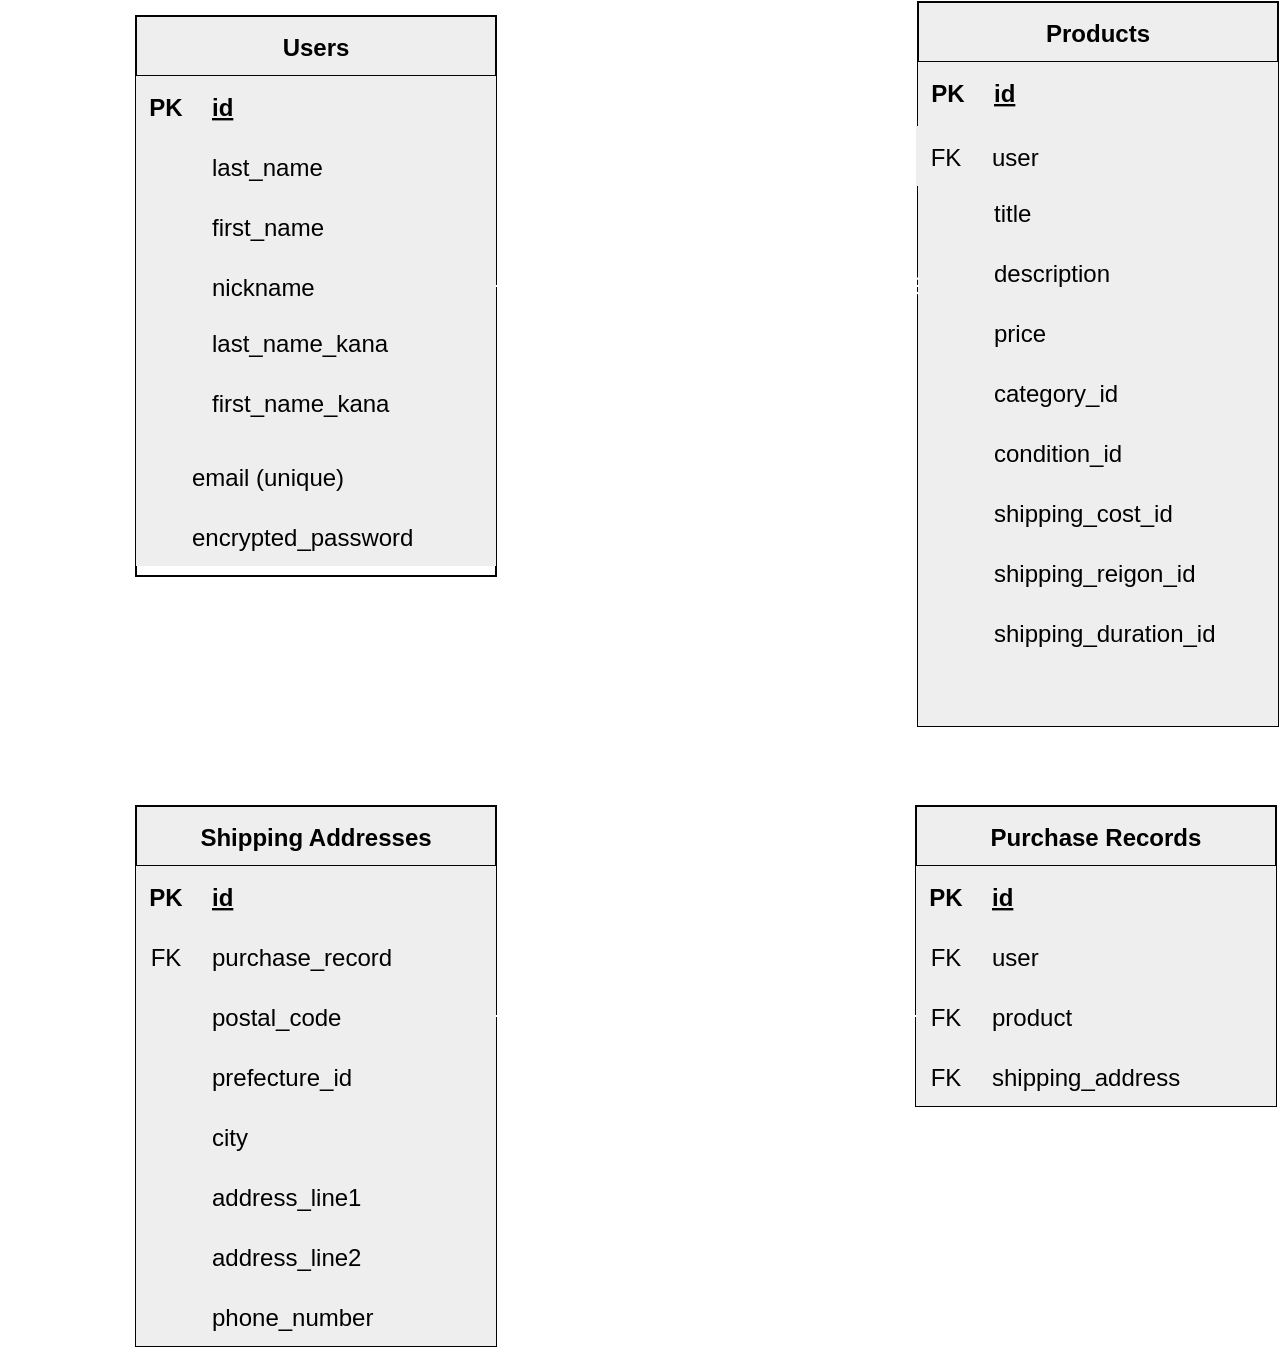 <mxfile>
    <diagram id="kZpBhg-hhBpzL4kEVXq7" name="ページ1">
        <mxGraphModel dx="501" dy="904" grid="1" gridSize="10" guides="1" tooltips="1" connect="1" arrows="1" fold="1" page="1" pageScale="1" pageWidth="827" pageHeight="1169" math="0" shadow="0">
            <root>
                <mxCell id="0"/>
                <mxCell id="1" parent="0"/>
                <mxCell id="160" style="edgeStyle=none;html=1;entryX=0;entryY=0;entryDx=0;entryDy=0;startArrow=none;startFill=0;endArrow=ERmany;endFill=0;strokeColor=#FFFFFF;" parent="1" target="99" edge="1">
                    <mxGeometry relative="1" as="geometry">
                        <mxPoint x="290" y="300" as="sourcePoint"/>
                    </mxGeometry>
                </mxCell>
                <mxCell id="6" value="Users" style="shape=table;startSize=30;container=1;collapsible=1;childLayout=tableLayout;fixedRows=1;rowLines=0;fontStyle=1;align=center;resizeLast=1;strokeColor=#030303;fillColor=#eeeeee;fontColor=#000000;" parent="1" vertex="1">
                    <mxGeometry x="110" y="85" width="180" height="280" as="geometry"/>
                </mxCell>
                <mxCell id="7" value="" style="shape=tableRow;horizontal=0;startSize=0;swimlaneHead=0;swimlaneBody=0;fillColor=#eeeeee;collapsible=0;dropTarget=0;points=[[0,0.5],[1,0.5]];portConstraint=eastwest;top=0;left=0;right=0;bottom=1;strokeColor=#030303;fontColor=#000000;" parent="6" vertex="1">
                    <mxGeometry y="30" width="180" height="30" as="geometry"/>
                </mxCell>
                <mxCell id="8" value="PK" style="shape=partialRectangle;connectable=0;fillColor=#eeeeee;top=0;left=0;bottom=0;right=0;fontStyle=1;overflow=hidden;strokeColor=#030303;fontColor=#000000;" parent="7" vertex="1">
                    <mxGeometry width="30" height="30" as="geometry">
                        <mxRectangle width="30" height="30" as="alternateBounds"/>
                    </mxGeometry>
                </mxCell>
                <mxCell id="9" value="id" style="shape=partialRectangle;connectable=0;fillColor=#eeeeee;top=0;left=0;bottom=0;right=0;align=left;spacingLeft=6;fontStyle=5;overflow=hidden;strokeColor=#030303;fontColor=#000000;" parent="7" vertex="1">
                    <mxGeometry x="30" width="150" height="30" as="geometry">
                        <mxRectangle width="150" height="30" as="alternateBounds"/>
                    </mxGeometry>
                </mxCell>
                <mxCell id="10" value="" style="shape=tableRow;horizontal=0;startSize=0;swimlaneHead=0;swimlaneBody=0;fillColor=#eeeeee;collapsible=0;dropTarget=0;points=[[0,0.5],[1,0.5]];portConstraint=eastwest;top=0;left=0;right=0;bottom=0;strokeColor=#030303;fontColor=#000000;" parent="6" vertex="1">
                    <mxGeometry y="60" width="180" height="30" as="geometry"/>
                </mxCell>
                <mxCell id="11" value="" style="shape=partialRectangle;connectable=0;fillColor=#eeeeee;top=0;left=0;bottom=0;right=0;editable=1;overflow=hidden;strokeColor=#030303;fontColor=#000000;" parent="10" vertex="1">
                    <mxGeometry width="30" height="30" as="geometry">
                        <mxRectangle width="30" height="30" as="alternateBounds"/>
                    </mxGeometry>
                </mxCell>
                <mxCell id="12" value="last_name" style="shape=partialRectangle;connectable=0;fillColor=#eeeeee;top=0;left=0;bottom=0;right=0;align=left;spacingLeft=6;overflow=hidden;strokeColor=#030303;fontColor=#000000;" parent="10" vertex="1">
                    <mxGeometry x="30" width="150" height="30" as="geometry">
                        <mxRectangle width="150" height="30" as="alternateBounds"/>
                    </mxGeometry>
                </mxCell>
                <mxCell id="13" value="" style="shape=tableRow;horizontal=0;startSize=0;swimlaneHead=0;swimlaneBody=0;fillColor=#eeeeee;collapsible=0;dropTarget=0;points=[[0,0.5],[1,0.5]];portConstraint=eastwest;top=0;left=0;right=0;bottom=0;strokeColor=#030303;fontColor=#000000;" parent="6" vertex="1">
                    <mxGeometry y="90" width="180" height="30" as="geometry"/>
                </mxCell>
                <mxCell id="14" value="" style="shape=partialRectangle;connectable=0;fillColor=#eeeeee;top=0;left=0;bottom=0;right=0;editable=1;overflow=hidden;strokeColor=#030303;fontColor=#000000;" parent="13" vertex="1">
                    <mxGeometry width="30" height="30" as="geometry">
                        <mxRectangle width="30" height="30" as="alternateBounds"/>
                    </mxGeometry>
                </mxCell>
                <mxCell id="15" value="first_name" style="shape=partialRectangle;connectable=0;fillColor=#eeeeee;top=0;left=0;bottom=0;right=0;align=left;spacingLeft=6;overflow=hidden;strokeColor=#030303;fontColor=#000000;" parent="13" vertex="1">
                    <mxGeometry x="30" width="150" height="30" as="geometry">
                        <mxRectangle width="150" height="30" as="alternateBounds"/>
                    </mxGeometry>
                </mxCell>
                <mxCell id="16" value="" style="shape=tableRow;horizontal=0;startSize=0;swimlaneHead=0;swimlaneBody=0;fillColor=#eeeeee;collapsible=0;dropTarget=0;points=[[0,0.5],[1,0.5]];portConstraint=eastwest;top=0;left=0;right=0;bottom=0;strokeColor=#030303;fontColor=#000000;" parent="6" vertex="1">
                    <mxGeometry y="120" width="180" height="30" as="geometry"/>
                </mxCell>
                <mxCell id="17" value="" style="shape=partialRectangle;connectable=0;fillColor=#eeeeee;top=0;left=0;bottom=0;right=0;editable=1;overflow=hidden;strokeColor=#030303;fontColor=#000000;" parent="16" vertex="1">
                    <mxGeometry width="30" height="30" as="geometry">
                        <mxRectangle width="30" height="30" as="alternateBounds"/>
                    </mxGeometry>
                </mxCell>
                <mxCell id="18" value="nickname" style="shape=partialRectangle;connectable=0;fillColor=#eeeeee;top=0;left=0;bottom=0;right=0;align=left;spacingLeft=6;overflow=hidden;strokeColor=#030303;fontColor=#000000;" parent="16" vertex="1">
                    <mxGeometry x="30" width="150" height="30" as="geometry">
                        <mxRectangle width="150" height="30" as="alternateBounds"/>
                    </mxGeometry>
                </mxCell>
                <mxCell id="65" style="shape=tableRow;horizontal=0;startSize=0;swimlaneHead=0;swimlaneBody=0;fillColor=#eeeeee;collapsible=0;dropTarget=0;points=[[0,0.5],[1,0.5]];portConstraint=eastwest;top=0;left=0;right=0;bottom=0;strokeColor=#030303;fontColor=#000000;" parent="6" vertex="1">
                    <mxGeometry y="150" width="180" height="35" as="geometry"/>
                </mxCell>
                <mxCell id="66" style="shape=partialRectangle;connectable=0;fillColor=#eeeeee;top=0;left=0;bottom=0;right=0;editable=1;overflow=hidden;strokeColor=#030303;fontColor=#000000;" parent="65" vertex="1">
                    <mxGeometry width="30" height="35" as="geometry">
                        <mxRectangle width="30" height="35" as="alternateBounds"/>
                    </mxGeometry>
                </mxCell>
                <mxCell id="67" style="shape=partialRectangle;connectable=0;fillColor=#eeeeee;top=0;left=0;bottom=0;right=0;align=left;spacingLeft=6;overflow=hidden;strokeColor=#030303;fontColor=#000000;" parent="65" vertex="1">
                    <mxGeometry x="30" width="150" height="35" as="geometry">
                        <mxRectangle width="150" height="35" as="alternateBounds"/>
                    </mxGeometry>
                </mxCell>
                <mxCell id="68" style="shape=tableRow;horizontal=0;startSize=0;swimlaneHead=0;swimlaneBody=0;fillColor=#eeeeee;collapsible=0;dropTarget=0;points=[[0,0.5],[1,0.5]];portConstraint=eastwest;top=0;left=0;right=0;bottom=0;strokeColor=#030303;fontColor=#000000;" parent="6" vertex="1">
                    <mxGeometry y="185" width="180" height="30" as="geometry"/>
                </mxCell>
                <mxCell id="69" style="shape=partialRectangle;connectable=0;fillColor=#eeeeee;top=0;left=0;bottom=0;right=0;editable=1;overflow=hidden;strokeColor=#030303;fontColor=#000000;" parent="68" vertex="1">
                    <mxGeometry width="30" height="30" as="geometry">
                        <mxRectangle width="30" height="30" as="alternateBounds"/>
                    </mxGeometry>
                </mxCell>
                <mxCell id="70" style="shape=partialRectangle;connectable=0;fillColor=#eeeeee;top=0;left=0;bottom=0;right=0;align=left;spacingLeft=6;overflow=hidden;strokeColor=#030303;fontColor=#000000;" parent="68" vertex="1">
                    <mxGeometry x="30" width="150" height="30" as="geometry">
                        <mxRectangle width="150" height="30" as="alternateBounds"/>
                    </mxGeometry>
                </mxCell>
                <mxCell id="161" style="shape=tableRow;horizontal=0;startSize=0;swimlaneHead=0;swimlaneBody=0;fillColor=#eeeeee;collapsible=0;dropTarget=0;points=[[0,0.5],[1,0.5]];portConstraint=eastwest;top=0;left=0;right=0;bottom=0;strokeColor=#030303;fontColor=#000000;" vertex="1" parent="6">
                    <mxGeometry y="215" width="180" height="30" as="geometry"/>
                </mxCell>
                <mxCell id="162" style="shape=partialRectangle;connectable=0;fillColor=#eeeeee;top=0;left=0;bottom=0;right=0;editable=1;overflow=hidden;strokeColor=#030303;fontColor=#000000;" vertex="1" parent="161">
                    <mxGeometry width="30" height="30" as="geometry">
                        <mxRectangle width="30" height="30" as="alternateBounds"/>
                    </mxGeometry>
                </mxCell>
                <mxCell id="163" style="shape=partialRectangle;connectable=0;fillColor=#eeeeee;top=0;left=0;bottom=0;right=0;align=left;spacingLeft=6;overflow=hidden;strokeColor=#030303;fontColor=#000000;" vertex="1" parent="161">
                    <mxGeometry x="30" width="150" height="30" as="geometry">
                        <mxRectangle width="150" height="30" as="alternateBounds"/>
                    </mxGeometry>
                </mxCell>
                <mxCell id="164" style="shape=tableRow;horizontal=0;startSize=0;swimlaneHead=0;swimlaneBody=0;fillColor=#eeeeee;collapsible=0;dropTarget=0;points=[[0,0.5],[1,0.5]];portConstraint=eastwest;top=0;left=0;right=0;bottom=0;strokeColor=#030303;fontColor=#000000;" vertex="1" parent="6">
                    <mxGeometry y="245" width="180" height="30" as="geometry"/>
                </mxCell>
                <mxCell id="165" style="shape=partialRectangle;connectable=0;fillColor=#eeeeee;top=0;left=0;bottom=0;right=0;editable=1;overflow=hidden;strokeColor=#030303;fontColor=#000000;" vertex="1" parent="164">
                    <mxGeometry width="30" height="30" as="geometry">
                        <mxRectangle width="30" height="30" as="alternateBounds"/>
                    </mxGeometry>
                </mxCell>
                <mxCell id="166" style="shape=partialRectangle;connectable=0;fillColor=#eeeeee;top=0;left=0;bottom=0;right=0;align=left;spacingLeft=6;overflow=hidden;strokeColor=#030303;fontColor=#000000;" vertex="1" parent="164">
                    <mxGeometry x="30" width="150" height="30" as="geometry">
                        <mxRectangle width="150" height="30" as="alternateBounds"/>
                    </mxGeometry>
                </mxCell>
                <mxCell id="19" value="Products" style="shape=table;startSize=30;container=1;collapsible=1;childLayout=tableLayout;fixedRows=1;rowLines=0;fontStyle=1;align=center;resizeLast=1;strokeColor=#030303;fillColor=#eeeeee;fontColor=#000000;" parent="1" vertex="1">
                    <mxGeometry x="501" y="78" width="180" height="362" as="geometry"/>
                </mxCell>
                <mxCell id="20" value="" style="shape=tableRow;horizontal=0;startSize=0;swimlaneHead=0;swimlaneBody=0;fillColor=#eeeeee;collapsible=0;dropTarget=0;points=[[0,0.5],[1,0.5]];portConstraint=eastwest;top=0;left=0;right=0;bottom=1;strokeColor=#030303;fontColor=#000000;" parent="19" vertex="1">
                    <mxGeometry y="30" width="180" height="30" as="geometry"/>
                </mxCell>
                <mxCell id="21" value="PK" style="shape=partialRectangle;connectable=0;fillColor=#eeeeee;top=0;left=0;bottom=0;right=0;fontStyle=1;overflow=hidden;strokeColor=#FFFFFF;fontColor=#000000;" parent="20" vertex="1">
                    <mxGeometry width="30" height="30" as="geometry">
                        <mxRectangle width="30" height="30" as="alternateBounds"/>
                    </mxGeometry>
                </mxCell>
                <mxCell id="22" value="id" style="shape=partialRectangle;connectable=0;fillColor=#eeeeee;top=0;left=0;bottom=0;right=0;align=left;spacingLeft=6;fontStyle=5;overflow=hidden;strokeColor=#030303;fontColor=#000000;" parent="20" vertex="1">
                    <mxGeometry x="30" width="150" height="30" as="geometry">
                        <mxRectangle width="150" height="30" as="alternateBounds"/>
                    </mxGeometry>
                </mxCell>
                <mxCell id="23" value="" style="shape=tableRow;horizontal=0;startSize=0;swimlaneHead=0;swimlaneBody=0;fillColor=#eeeeee;collapsible=0;dropTarget=0;points=[[0,0.5],[1,0.5]];portConstraint=eastwest;top=0;left=0;right=0;bottom=0;strokeColor=#030303;fontColor=#000000;" parent="19" vertex="1">
                    <mxGeometry y="60" width="180" height="30" as="geometry"/>
                </mxCell>
                <mxCell id="24" value="" style="shape=partialRectangle;connectable=0;fillColor=#eeeeee;top=0;left=0;bottom=0;right=0;editable=1;overflow=hidden;strokeColor=#FFFFFF;fontColor=#000000;" parent="23" vertex="1">
                    <mxGeometry width="30" height="30" as="geometry">
                        <mxRectangle width="30" height="30" as="alternateBounds"/>
                    </mxGeometry>
                </mxCell>
                <mxCell id="25" value="" style="shape=partialRectangle;connectable=0;fillColor=#eeeeee;top=0;left=0;bottom=0;right=0;align=left;spacingLeft=6;overflow=hidden;strokeColor=#030303;fontColor=#000000;" parent="23" vertex="1">
                    <mxGeometry x="30" width="150" height="30" as="geometry">
                        <mxRectangle width="150" height="30" as="alternateBounds"/>
                    </mxGeometry>
                </mxCell>
                <mxCell id="121" style="shape=tableRow;horizontal=0;startSize=0;swimlaneHead=0;swimlaneBody=0;fillColor=#eeeeee;collapsible=0;dropTarget=0;points=[[0,0.5],[1,0.5]];portConstraint=eastwest;top=0;left=0;right=0;bottom=0;strokeColor=#030303;fontColor=#000000;" parent="19" vertex="1">
                    <mxGeometry y="90" width="180" height="30" as="geometry"/>
                </mxCell>
                <mxCell id="122" value="" style="shape=partialRectangle;connectable=0;fillColor=#eeeeee;top=0;left=0;bottom=0;right=0;editable=1;overflow=hidden;strokeColor=#FFFFFF;fontColor=#000000;" parent="121" vertex="1">
                    <mxGeometry width="30" height="30" as="geometry">
                        <mxRectangle width="30" height="30" as="alternateBounds"/>
                    </mxGeometry>
                </mxCell>
                <mxCell id="123" value="title" style="shape=partialRectangle;connectable=0;fillColor=#eeeeee;top=0;left=0;bottom=0;right=0;align=left;spacingLeft=6;overflow=hidden;strokeColor=#030303;fontColor=#000000;" parent="121" vertex="1">
                    <mxGeometry x="30" width="150" height="30" as="geometry">
                        <mxRectangle width="150" height="30" as="alternateBounds"/>
                    </mxGeometry>
                </mxCell>
                <mxCell id="26" value="" style="shape=tableRow;horizontal=0;startSize=0;swimlaneHead=0;swimlaneBody=0;fillColor=#eeeeee;collapsible=0;dropTarget=0;points=[[0,0.5],[1,0.5]];portConstraint=eastwest;top=0;left=0;right=0;bottom=0;strokeColor=#030303;fontColor=#000000;" parent="19" vertex="1">
                    <mxGeometry y="120" width="180" height="30" as="geometry"/>
                </mxCell>
                <mxCell id="27" value="" style="shape=partialRectangle;connectable=0;fillColor=#eeeeee;top=0;left=0;bottom=0;right=0;editable=1;overflow=hidden;strokeColor=#FFFFFF;fontColor=#000000;" parent="26" vertex="1">
                    <mxGeometry width="30" height="30" as="geometry">
                        <mxRectangle width="30" height="30" as="alternateBounds"/>
                    </mxGeometry>
                </mxCell>
                <mxCell id="28" value="description" style="shape=partialRectangle;connectable=0;fillColor=#eeeeee;top=0;left=0;bottom=0;right=0;align=left;spacingLeft=6;overflow=hidden;strokeColor=#030303;fontColor=#000000;" parent="26" vertex="1">
                    <mxGeometry x="30" width="150" height="30" as="geometry">
                        <mxRectangle width="150" height="30" as="alternateBounds"/>
                    </mxGeometry>
                </mxCell>
                <mxCell id="29" value="" style="shape=tableRow;horizontal=0;startSize=0;swimlaneHead=0;swimlaneBody=0;fillColor=#eeeeee;collapsible=0;dropTarget=0;points=[[0,0.5],[1,0.5]];portConstraint=eastwest;top=0;left=0;right=0;bottom=0;strokeColor=#030303;fontColor=#000000;" parent="19" vertex="1">
                    <mxGeometry y="150" width="180" height="30" as="geometry"/>
                </mxCell>
                <mxCell id="30" value="" style="shape=partialRectangle;connectable=0;fillColor=#eeeeee;top=0;left=0;bottom=0;right=0;editable=1;overflow=hidden;strokeColor=#FFFFFF;fontColor=#000000;" parent="29" vertex="1">
                    <mxGeometry width="30" height="30" as="geometry">
                        <mxRectangle width="30" height="30" as="alternateBounds"/>
                    </mxGeometry>
                </mxCell>
                <mxCell id="31" value="price" style="shape=partialRectangle;connectable=0;fillColor=#eeeeee;top=0;left=0;bottom=0;right=0;align=left;spacingLeft=6;overflow=hidden;strokeColor=#030303;fontColor=#000000;" parent="29" vertex="1">
                    <mxGeometry x="30" width="150" height="30" as="geometry">
                        <mxRectangle width="150" height="30" as="alternateBounds"/>
                    </mxGeometry>
                </mxCell>
                <mxCell id="74" style="shape=tableRow;horizontal=0;startSize=0;swimlaneHead=0;swimlaneBody=0;fillColor=#eeeeee;collapsible=0;dropTarget=0;points=[[0,0.5],[1,0.5]];portConstraint=eastwest;top=0;left=0;right=0;bottom=0;strokeColor=#030303;fontColor=#000000;" parent="19" vertex="1">
                    <mxGeometry y="180" width="180" height="30" as="geometry"/>
                </mxCell>
                <mxCell id="75" style="shape=partialRectangle;connectable=0;fillColor=#eeeeee;top=0;left=0;bottom=0;right=0;editable=1;overflow=hidden;strokeColor=#FFFFFF;fontColor=#000000;" parent="74" vertex="1">
                    <mxGeometry width="30" height="30" as="geometry">
                        <mxRectangle width="30" height="30" as="alternateBounds"/>
                    </mxGeometry>
                </mxCell>
                <mxCell id="76" value="category_id   " style="shape=partialRectangle;connectable=0;fillColor=#eeeeee;top=0;left=0;bottom=0;right=0;align=left;spacingLeft=6;overflow=hidden;strokeColor=#030303;fontColor=#000000;" parent="74" vertex="1">
                    <mxGeometry x="30" width="150" height="30" as="geometry">
                        <mxRectangle width="150" height="30" as="alternateBounds"/>
                    </mxGeometry>
                </mxCell>
                <mxCell id="77" style="shape=tableRow;horizontal=0;startSize=0;swimlaneHead=0;swimlaneBody=0;fillColor=#eeeeee;collapsible=0;dropTarget=0;points=[[0,0.5],[1,0.5]];portConstraint=eastwest;top=0;left=0;right=0;bottom=0;strokeColor=#030303;fontColor=#000000;" parent="19" vertex="1">
                    <mxGeometry y="210" width="180" height="30" as="geometry"/>
                </mxCell>
                <mxCell id="78" style="shape=partialRectangle;connectable=0;fillColor=#eeeeee;top=0;left=0;bottom=0;right=0;editable=1;overflow=hidden;strokeColor=#FFFFFF;fontColor=#000000;" parent="77" vertex="1">
                    <mxGeometry width="30" height="30" as="geometry">
                        <mxRectangle width="30" height="30" as="alternateBounds"/>
                    </mxGeometry>
                </mxCell>
                <mxCell id="79" value="condition_id" style="shape=partialRectangle;connectable=0;fillColor=#eeeeee;top=0;left=0;bottom=0;right=0;align=left;spacingLeft=6;overflow=hidden;strokeColor=#030303;fontColor=#000000;" parent="77" vertex="1">
                    <mxGeometry x="30" width="150" height="30" as="geometry">
                        <mxRectangle width="150" height="30" as="alternateBounds"/>
                    </mxGeometry>
                </mxCell>
                <mxCell id="145" style="shape=tableRow;horizontal=0;startSize=0;swimlaneHead=0;swimlaneBody=0;fillColor=#eeeeee;collapsible=0;dropTarget=0;points=[[0,0.5],[1,0.5]];portConstraint=eastwest;top=0;left=0;right=0;bottom=0;strokeColor=#030303;fontColor=#000000;" parent="19" vertex="1">
                    <mxGeometry y="240" width="180" height="30" as="geometry"/>
                </mxCell>
                <mxCell id="146" style="shape=partialRectangle;connectable=0;fillColor=#eeeeee;top=0;left=0;bottom=0;right=0;editable=1;overflow=hidden;strokeColor=#FFFFFF;fontColor=#000000;" parent="145" vertex="1">
                    <mxGeometry width="30" height="30" as="geometry">
                        <mxRectangle width="30" height="30" as="alternateBounds"/>
                    </mxGeometry>
                </mxCell>
                <mxCell id="147" value="shipping_cost_id" style="shape=partialRectangle;connectable=0;fillColor=#eeeeee;top=0;left=0;bottom=0;right=0;align=left;spacingLeft=6;overflow=hidden;strokeColor=#030303;fontColor=#000000;" parent="145" vertex="1">
                    <mxGeometry x="30" width="150" height="30" as="geometry">
                        <mxRectangle width="150" height="30" as="alternateBounds"/>
                    </mxGeometry>
                </mxCell>
                <mxCell id="142" style="shape=tableRow;horizontal=0;startSize=0;swimlaneHead=0;swimlaneBody=0;fillColor=#eeeeee;collapsible=0;dropTarget=0;points=[[0,0.5],[1,0.5]];portConstraint=eastwest;top=0;left=0;right=0;bottom=0;strokeColor=#030303;fontColor=#000000;" parent="19" vertex="1">
                    <mxGeometry y="270" width="180" height="30" as="geometry"/>
                </mxCell>
                <mxCell id="143" style="shape=partialRectangle;connectable=0;fillColor=#eeeeee;top=0;left=0;bottom=0;right=0;editable=1;overflow=hidden;strokeColor=#FFFFFF;fontColor=#000000;" parent="142" vertex="1">
                    <mxGeometry width="30" height="30" as="geometry">
                        <mxRectangle width="30" height="30" as="alternateBounds"/>
                    </mxGeometry>
                </mxCell>
                <mxCell id="144" value="shipping_reigon_id" style="shape=partialRectangle;connectable=0;fillColor=#eeeeee;top=0;left=0;bottom=0;right=0;align=left;spacingLeft=6;overflow=hidden;strokeColor=#030303;fontColor=#000000;" parent="142" vertex="1">
                    <mxGeometry x="30" width="150" height="30" as="geometry">
                        <mxRectangle width="150" height="30" as="alternateBounds"/>
                    </mxGeometry>
                </mxCell>
                <mxCell id="139" style="shape=tableRow;horizontal=0;startSize=0;swimlaneHead=0;swimlaneBody=0;fillColor=#eeeeee;collapsible=0;dropTarget=0;points=[[0,0.5],[1,0.5]];portConstraint=eastwest;top=0;left=0;right=0;bottom=0;strokeColor=#030303;fontColor=#000000;" parent="19" vertex="1">
                    <mxGeometry y="300" width="180" height="30" as="geometry"/>
                </mxCell>
                <mxCell id="140" style="shape=partialRectangle;connectable=0;fillColor=#eeeeee;top=0;left=0;bottom=0;right=0;editable=1;overflow=hidden;strokeColor=#FFFFFF;fontColor=#000000;" parent="139" vertex="1">
                    <mxGeometry width="30" height="30" as="geometry">
                        <mxRectangle width="30" height="30" as="alternateBounds"/>
                    </mxGeometry>
                </mxCell>
                <mxCell id="141" value="shipping_duration_id" style="shape=partialRectangle;connectable=0;fillColor=#eeeeee;top=0;left=0;bottom=0;right=0;align=left;spacingLeft=6;overflow=hidden;strokeColor=#030303;fontColor=#000000;" parent="139" vertex="1">
                    <mxGeometry x="30" width="150" height="30" as="geometry">
                        <mxRectangle width="150" height="30" as="alternateBounds"/>
                    </mxGeometry>
                </mxCell>
                <mxCell id="127" style="shape=tableRow;horizontal=0;startSize=0;swimlaneHead=0;swimlaneBody=0;fillColor=#eeeeee;collapsible=0;dropTarget=0;points=[[0,0.5],[1,0.5]];portConstraint=eastwest;top=0;left=0;right=0;bottom=0;strokeColor=#030303;fontColor=#000000;" parent="19" vertex="1">
                    <mxGeometry y="330" width="180" height="32" as="geometry"/>
                </mxCell>
                <mxCell id="128" style="shape=partialRectangle;connectable=0;fillColor=#eeeeee;top=0;left=0;bottom=0;right=0;editable=1;overflow=hidden;strokeColor=#FFFFFF;fontColor=#000000;" parent="127" vertex="1">
                    <mxGeometry width="30" height="32" as="geometry">
                        <mxRectangle width="30" height="32" as="alternateBounds"/>
                    </mxGeometry>
                </mxCell>
                <mxCell id="129" value="" style="shape=partialRectangle;connectable=0;fillColor=#eeeeee;top=0;left=0;bottom=0;right=0;align=left;spacingLeft=6;overflow=hidden;strokeColor=#030303;fontColor=#000000;" parent="127" vertex="1">
                    <mxGeometry x="30" width="150" height="32" as="geometry">
                        <mxRectangle width="150" height="32" as="alternateBounds"/>
                    </mxGeometry>
                </mxCell>
                <mxCell id="36" value="Shipping Addresses" style="shape=table;startSize=30;container=1;collapsible=1;childLayout=tableLayout;fixedRows=1;rowLines=0;fontStyle=1;align=center;resizeLast=1;strokeColor=#030303;fillColor=#eeeeee;fontColor=#000000;" parent="1" vertex="1">
                    <mxGeometry x="110" y="480" width="180" height="270" as="geometry"/>
                </mxCell>
                <mxCell id="37" value="" style="shape=tableRow;horizontal=0;startSize=0;swimlaneHead=0;swimlaneBody=0;fillColor=#eeeeee;collapsible=0;dropTarget=0;points=[[0,0.5],[1,0.5]];portConstraint=eastwest;top=0;left=0;right=0;bottom=1;strokeColor=#030303;fontColor=#000000;" parent="36" vertex="1">
                    <mxGeometry y="30" width="180" height="30" as="geometry"/>
                </mxCell>
                <mxCell id="38" value="PK" style="shape=partialRectangle;connectable=0;fillColor=#eeeeee;top=0;left=0;bottom=0;right=0;fontStyle=1;overflow=hidden;strokeColor=#030303;fontColor=#000000;" parent="37" vertex="1">
                    <mxGeometry width="30" height="30" as="geometry">
                        <mxRectangle width="30" height="30" as="alternateBounds"/>
                    </mxGeometry>
                </mxCell>
                <mxCell id="39" value="id" style="shape=partialRectangle;connectable=0;fillColor=#eeeeee;top=0;left=0;bottom=0;right=0;align=left;spacingLeft=6;fontStyle=5;overflow=hidden;strokeColor=#030303;fontColor=#000000;" parent="37" vertex="1">
                    <mxGeometry x="30" width="150" height="30" as="geometry">
                        <mxRectangle width="150" height="30" as="alternateBounds"/>
                    </mxGeometry>
                </mxCell>
                <mxCell id="43" value="" style="shape=tableRow;horizontal=0;startSize=0;swimlaneHead=0;swimlaneBody=0;fillColor=#eeeeee;collapsible=0;dropTarget=0;points=[[0,0.5],[1,0.5]];portConstraint=eastwest;top=0;left=0;right=0;bottom=0;strokeColor=#030303;fontColor=#000000;" parent="36" vertex="1">
                    <mxGeometry y="60" width="180" height="30" as="geometry"/>
                </mxCell>
                <mxCell id="44" value="FK" style="shape=partialRectangle;connectable=0;fillColor=#eeeeee;top=0;left=0;bottom=0;right=0;editable=1;overflow=hidden;strokeColor=#030303;fontColor=#000000;" parent="43" vertex="1">
                    <mxGeometry width="30" height="30" as="geometry">
                        <mxRectangle width="30" height="30" as="alternateBounds"/>
                    </mxGeometry>
                </mxCell>
                <mxCell id="45" value="purchase_record" style="shape=partialRectangle;connectable=0;fillColor=#eeeeee;top=0;left=0;bottom=0;right=0;align=left;spacingLeft=6;overflow=hidden;strokeColor=#030303;fontColor=#000000;" parent="43" vertex="1">
                    <mxGeometry x="30" width="150" height="30" as="geometry">
                        <mxRectangle width="150" height="30" as="alternateBounds"/>
                    </mxGeometry>
                </mxCell>
                <mxCell id="46" value="" style="shape=tableRow;horizontal=0;startSize=0;swimlaneHead=0;swimlaneBody=0;fillColor=#eeeeee;collapsible=0;dropTarget=0;points=[[0,0.5],[1,0.5]];portConstraint=eastwest;top=0;left=0;right=0;bottom=0;strokeColor=#030303;fontColor=#000000;" parent="36" vertex="1">
                    <mxGeometry y="90" width="180" height="30" as="geometry"/>
                </mxCell>
                <mxCell id="47" value="" style="shape=partialRectangle;connectable=0;fillColor=#eeeeee;top=0;left=0;bottom=0;right=0;editable=1;overflow=hidden;strokeColor=#030303;fontColor=#000000;" parent="46" vertex="1">
                    <mxGeometry width="30" height="30" as="geometry">
                        <mxRectangle width="30" height="30" as="alternateBounds"/>
                    </mxGeometry>
                </mxCell>
                <mxCell id="48" value="postal_code   " style="shape=partialRectangle;connectable=0;fillColor=#eeeeee;top=0;left=0;bottom=0;right=0;align=left;spacingLeft=6;overflow=hidden;strokeColor=#030303;fontColor=#000000;" parent="46" vertex="1">
                    <mxGeometry x="30" width="150" height="30" as="geometry">
                        <mxRectangle width="150" height="30" as="alternateBounds"/>
                    </mxGeometry>
                </mxCell>
                <mxCell id="130" style="shape=tableRow;horizontal=0;startSize=0;swimlaneHead=0;swimlaneBody=0;fillColor=#eeeeee;collapsible=0;dropTarget=0;points=[[0,0.5],[1,0.5]];portConstraint=eastwest;top=0;left=0;right=0;bottom=0;strokeColor=#030303;fontColor=#000000;" parent="36" vertex="1">
                    <mxGeometry y="120" width="180" height="30" as="geometry"/>
                </mxCell>
                <mxCell id="131" style="shape=partialRectangle;connectable=0;fillColor=#eeeeee;top=0;left=0;bottom=0;right=0;editable=1;overflow=hidden;strokeColor=#030303;fontColor=#000000;" parent="130" vertex="1">
                    <mxGeometry width="30" height="30" as="geometry">
                        <mxRectangle width="30" height="30" as="alternateBounds"/>
                    </mxGeometry>
                </mxCell>
                <mxCell id="132" value="prefecture_id" style="shape=partialRectangle;connectable=0;fillColor=#eeeeee;top=0;left=0;bottom=0;right=0;align=left;spacingLeft=6;overflow=hidden;strokeColor=#030303;fontColor=#000000;" parent="130" vertex="1">
                    <mxGeometry x="30" width="150" height="30" as="geometry">
                        <mxRectangle width="150" height="30" as="alternateBounds"/>
                    </mxGeometry>
                </mxCell>
                <mxCell id="148" style="shape=tableRow;horizontal=0;startSize=0;swimlaneHead=0;swimlaneBody=0;fillColor=#eeeeee;collapsible=0;dropTarget=0;points=[[0,0.5],[1,0.5]];portConstraint=eastwest;top=0;left=0;right=0;bottom=0;strokeColor=#030303;fontColor=#000000;" parent="36" vertex="1">
                    <mxGeometry y="150" width="180" height="30" as="geometry"/>
                </mxCell>
                <mxCell id="149" style="shape=partialRectangle;connectable=0;fillColor=#eeeeee;top=0;left=0;bottom=0;right=0;editable=1;overflow=hidden;strokeColor=#030303;fontColor=#000000;" parent="148" vertex="1">
                    <mxGeometry width="30" height="30" as="geometry">
                        <mxRectangle width="30" height="30" as="alternateBounds"/>
                    </mxGeometry>
                </mxCell>
                <mxCell id="150" value="city" style="shape=partialRectangle;connectable=0;fillColor=#eeeeee;top=0;left=0;bottom=0;right=0;align=left;spacingLeft=6;overflow=hidden;strokeColor=#030303;fontColor=#000000;" parent="148" vertex="1">
                    <mxGeometry x="30" width="150" height="30" as="geometry">
                        <mxRectangle width="150" height="30" as="alternateBounds"/>
                    </mxGeometry>
                </mxCell>
                <mxCell id="151" style="shape=tableRow;horizontal=0;startSize=0;swimlaneHead=0;swimlaneBody=0;fillColor=#eeeeee;collapsible=0;dropTarget=0;points=[[0,0.5],[1,0.5]];portConstraint=eastwest;top=0;left=0;right=0;bottom=0;strokeColor=#030303;fontColor=#000000;" parent="36" vertex="1">
                    <mxGeometry y="180" width="180" height="30" as="geometry"/>
                </mxCell>
                <mxCell id="152" style="shape=partialRectangle;connectable=0;fillColor=#eeeeee;top=0;left=0;bottom=0;right=0;editable=1;overflow=hidden;strokeColor=#030303;fontColor=#000000;" parent="151" vertex="1">
                    <mxGeometry width="30" height="30" as="geometry">
                        <mxRectangle width="30" height="30" as="alternateBounds"/>
                    </mxGeometry>
                </mxCell>
                <mxCell id="153" value="address_line1" style="shape=partialRectangle;connectable=0;fillColor=#eeeeee;top=0;left=0;bottom=0;right=0;align=left;spacingLeft=6;overflow=hidden;strokeColor=#030303;fontColor=#000000;" parent="151" vertex="1">
                    <mxGeometry x="30" width="150" height="30" as="geometry">
                        <mxRectangle width="150" height="30" as="alternateBounds"/>
                    </mxGeometry>
                </mxCell>
                <mxCell id="154" style="shape=tableRow;horizontal=0;startSize=0;swimlaneHead=0;swimlaneBody=0;fillColor=#eeeeee;collapsible=0;dropTarget=0;points=[[0,0.5],[1,0.5]];portConstraint=eastwest;top=0;left=0;right=0;bottom=0;strokeColor=#030303;fontColor=#000000;" parent="36" vertex="1">
                    <mxGeometry y="210" width="180" height="30" as="geometry"/>
                </mxCell>
                <mxCell id="155" style="shape=partialRectangle;connectable=0;fillColor=#eeeeee;top=0;left=0;bottom=0;right=0;editable=1;overflow=hidden;strokeColor=#030303;fontColor=#000000;" parent="154" vertex="1">
                    <mxGeometry width="30" height="30" as="geometry">
                        <mxRectangle width="30" height="30" as="alternateBounds"/>
                    </mxGeometry>
                </mxCell>
                <mxCell id="156" value="address_line2" style="shape=partialRectangle;connectable=0;fillColor=#eeeeee;top=0;left=0;bottom=0;right=0;align=left;spacingLeft=6;overflow=hidden;strokeColor=#030303;fontColor=#000000;" parent="154" vertex="1">
                    <mxGeometry x="30" width="150" height="30" as="geometry">
                        <mxRectangle width="150" height="30" as="alternateBounds"/>
                    </mxGeometry>
                </mxCell>
                <mxCell id="157" style="shape=tableRow;horizontal=0;startSize=0;swimlaneHead=0;swimlaneBody=0;fillColor=#eeeeee;collapsible=0;dropTarget=0;points=[[0,0.5],[1,0.5]];portConstraint=eastwest;top=0;left=0;right=0;bottom=0;strokeColor=#030303;fontColor=#000000;" parent="36" vertex="1">
                    <mxGeometry y="240" width="180" height="30" as="geometry"/>
                </mxCell>
                <mxCell id="158" style="shape=partialRectangle;connectable=0;fillColor=#eeeeee;top=0;left=0;bottom=0;right=0;editable=1;overflow=hidden;strokeColor=#030303;fontColor=#000000;" parent="157" vertex="1">
                    <mxGeometry width="30" height="30" as="geometry">
                        <mxRectangle width="30" height="30" as="alternateBounds"/>
                    </mxGeometry>
                </mxCell>
                <mxCell id="159" value="phone_number" style="shape=partialRectangle;connectable=0;fillColor=#eeeeee;top=0;left=0;bottom=0;right=0;align=left;spacingLeft=6;overflow=hidden;strokeColor=#030303;fontColor=#000000;" parent="157" vertex="1">
                    <mxGeometry x="30" width="150" height="30" as="geometry">
                        <mxRectangle width="150" height="30" as="alternateBounds"/>
                    </mxGeometry>
                </mxCell>
                <mxCell id="62" value="email (unique)" style="shape=partialRectangle;connectable=0;fillColor=#eeeeee;top=0;left=0;bottom=0;right=0;align=left;spacingLeft=6;overflow=hidden;strokeColor=#030303;fontColor=#000000;" parent="1" vertex="1">
                    <mxGeometry x="130" y="300" width="150" height="30" as="geometry">
                        <mxRectangle width="150" height="30" as="alternateBounds"/>
                    </mxGeometry>
                </mxCell>
                <mxCell id="63" value="encrypted_password" style="shape=partialRectangle;connectable=0;fillColor=#eeeeee;top=0;left=0;bottom=0;right=0;align=left;spacingLeft=6;overflow=hidden;strokeColor=#030303;fontColor=#000000;" parent="1" vertex="1">
                    <mxGeometry x="130" y="330" width="150" height="30" as="geometry">
                        <mxRectangle width="150" height="30" as="alternateBounds"/>
                    </mxGeometry>
                </mxCell>
                <mxCell id="64" style="edgeStyle=none;html=1;fontColor=#000000;strokeColor=#36393d;fillColor=#eeeeee;" parent="1" edge="1">
                    <mxGeometry relative="1" as="geometry">
                        <mxPoint x="50" y="250" as="targetPoint"/>
                        <mxPoint x="50" y="250" as="sourcePoint"/>
                    </mxGeometry>
                </mxCell>
                <mxCell id="136" style="edgeStyle=none;html=1;exitX=0.5;exitY=0;exitDx=0;exitDy=0;entryX=0.503;entryY=1.094;entryDx=0;entryDy=0;entryPerimeter=0;startArrow=ERone;startFill=0;endArrow=none;endFill=0;strokeColor=#FFFFFF;fillColor=#eeeeee;fontColor=#000000;" parent="1" source="99" target="127" edge="1">
                    <mxGeometry relative="1" as="geometry"/>
                </mxCell>
                <mxCell id="99" value="Purchase Records" style="shape=table;startSize=30;container=1;collapsible=1;childLayout=tableLayout;fixedRows=1;rowLines=0;fontStyle=1;align=center;resizeLast=1;strokeColor=#030303;fillColor=#eeeeee;fontColor=#000000;" parent="1" vertex="1">
                    <mxGeometry x="500" y="480" width="180" height="150" as="geometry"/>
                </mxCell>
                <mxCell id="100" value="" style="shape=tableRow;horizontal=0;startSize=0;swimlaneHead=0;swimlaneBody=0;fillColor=#eeeeee;collapsible=0;dropTarget=0;points=[[0,0.5],[1,0.5]];portConstraint=eastwest;top=0;left=0;right=0;bottom=1;strokeColor=#030303;fontColor=#000000;" parent="99" vertex="1">
                    <mxGeometry y="30" width="180" height="30" as="geometry"/>
                </mxCell>
                <mxCell id="101" value="PK" style="shape=partialRectangle;connectable=0;fillColor=#eeeeee;top=0;left=0;bottom=0;right=0;fontStyle=1;overflow=hidden;strokeColor=#FFFFFF;fontColor=#000000;" parent="100" vertex="1">
                    <mxGeometry width="30" height="30" as="geometry">
                        <mxRectangle width="30" height="30" as="alternateBounds"/>
                    </mxGeometry>
                </mxCell>
                <mxCell id="102" value="id" style="shape=partialRectangle;connectable=0;fillColor=#eeeeee;top=0;left=0;bottom=0;right=0;align=left;spacingLeft=6;fontStyle=5;overflow=hidden;strokeColor=#030303;fontColor=#000000;" parent="100" vertex="1">
                    <mxGeometry x="30" width="150" height="30" as="geometry">
                        <mxRectangle width="150" height="30" as="alternateBounds"/>
                    </mxGeometry>
                </mxCell>
                <mxCell id="103" value="" style="shape=tableRow;horizontal=0;startSize=0;swimlaneHead=0;swimlaneBody=0;fillColor=#eeeeee;collapsible=0;dropTarget=0;points=[[0,0.5],[1,0.5]];portConstraint=eastwest;top=0;left=0;right=0;bottom=0;strokeColor=#030303;fontColor=#000000;" parent="99" vertex="1">
                    <mxGeometry y="60" width="180" height="30" as="geometry"/>
                </mxCell>
                <mxCell id="104" value="FK" style="shape=partialRectangle;connectable=0;fillColor=#eeeeee;top=0;left=0;bottom=0;right=0;editable=1;overflow=hidden;strokeColor=#FFFFFF;fontColor=#000000;" parent="103" vertex="1">
                    <mxGeometry width="30" height="30" as="geometry">
                        <mxRectangle width="30" height="30" as="alternateBounds"/>
                    </mxGeometry>
                </mxCell>
                <mxCell id="105" value="user" style="shape=partialRectangle;connectable=0;fillColor=#eeeeee;top=0;left=0;bottom=0;right=0;align=left;spacingLeft=6;overflow=hidden;strokeColor=#030303;fontColor=#000000;" parent="103" vertex="1">
                    <mxGeometry x="30" width="150" height="30" as="geometry">
                        <mxRectangle width="150" height="30" as="alternateBounds"/>
                    </mxGeometry>
                </mxCell>
                <mxCell id="106" value="" style="shape=tableRow;horizontal=0;startSize=0;swimlaneHead=0;swimlaneBody=0;fillColor=#eeeeee;collapsible=0;dropTarget=0;points=[[0,0.5],[1,0.5]];portConstraint=eastwest;top=0;left=0;right=0;bottom=0;strokeColor=#030303;fontColor=#000000;" parent="99" vertex="1">
                    <mxGeometry y="90" width="180" height="30" as="geometry"/>
                </mxCell>
                <mxCell id="107" value="FK" style="shape=partialRectangle;connectable=0;fillColor=#eeeeee;top=0;left=0;bottom=0;right=0;editable=1;overflow=hidden;strokeColor=#FFFFFF;fontColor=#000000;" parent="106" vertex="1">
                    <mxGeometry width="30" height="30" as="geometry">
                        <mxRectangle width="30" height="30" as="alternateBounds"/>
                    </mxGeometry>
                </mxCell>
                <mxCell id="108" value="product" style="shape=partialRectangle;connectable=0;fillColor=#eeeeee;top=0;left=0;bottom=0;right=0;align=left;spacingLeft=6;overflow=hidden;strokeColor=#030303;fontColor=#000000;" parent="106" vertex="1">
                    <mxGeometry x="30" width="150" height="30" as="geometry">
                        <mxRectangle width="150" height="30" as="alternateBounds"/>
                    </mxGeometry>
                </mxCell>
                <mxCell id="109" value="" style="shape=tableRow;horizontal=0;startSize=0;swimlaneHead=0;swimlaneBody=0;fillColor=#eeeeee;collapsible=0;dropTarget=0;points=[[0,0.5],[1,0.5]];portConstraint=eastwest;top=0;left=0;right=0;bottom=0;strokeColor=#030303;fontColor=#000000;" parent="99" vertex="1">
                    <mxGeometry y="120" width="180" height="30" as="geometry"/>
                </mxCell>
                <mxCell id="110" value="FK" style="shape=partialRectangle;connectable=0;fillColor=#eeeeee;top=0;left=0;bottom=0;right=0;editable=1;overflow=hidden;strokeColor=#FFFFFF;fontColor=#000000;" parent="109" vertex="1">
                    <mxGeometry width="30" height="30" as="geometry">
                        <mxRectangle width="30" height="30" as="alternateBounds"/>
                    </mxGeometry>
                </mxCell>
                <mxCell id="111" value="shipping_address" style="shape=partialRectangle;connectable=0;fillColor=#eeeeee;top=0;left=0;bottom=0;right=0;align=left;spacingLeft=6;overflow=hidden;strokeColor=#030303;fontColor=#000000;" parent="109" vertex="1">
                    <mxGeometry x="30" width="150" height="30" as="geometry">
                        <mxRectangle width="150" height="30" as="alternateBounds"/>
                    </mxGeometry>
                </mxCell>
                <mxCell id="124" style="shape=tableRow;horizontal=0;startSize=0;swimlaneHead=0;swimlaneBody=0;fillColor=#eeeeee;collapsible=0;dropTarget=0;points=[[0,0.5],[1,0.5]];portConstraint=eastwest;top=0;left=0;right=0;bottom=0;strokeColor=#030303;fontColor=#000000;" parent="1" vertex="1">
                    <mxGeometry x="500" y="140" width="180" height="30" as="geometry"/>
                </mxCell>
                <mxCell id="125" value="FK" style="shape=partialRectangle;connectable=0;fillColor=#eeeeee;top=0;left=0;bottom=0;right=0;editable=1;overflow=hidden;strokeColor=#FFFFFF;fontColor=#000000;" parent="124" vertex="1">
                    <mxGeometry width="30" height="30" as="geometry">
                        <mxRectangle width="30" height="30" as="alternateBounds"/>
                    </mxGeometry>
                </mxCell>
                <mxCell id="126" value="user" style="shape=partialRectangle;connectable=0;fillColor=#eeeeee;top=0;left=0;bottom=0;right=0;align=left;spacingLeft=6;overflow=hidden;strokeColor=#030303;fontColor=#000000;" parent="124" vertex="1">
                    <mxGeometry x="30" width="150" height="30" as="geometry">
                        <mxRectangle width="150" height="30" as="alternateBounds"/>
                    </mxGeometry>
                </mxCell>
                <mxCell id="133" style="edgeStyle=none;html=1;exitX=1;exitY=0.5;exitDx=0;exitDy=0;entryX=0.003;entryY=0.733;entryDx=0;entryDy=0;entryPerimeter=0;endArrow=ERmany;endFill=0;startArrow=none;startFill=0;strokeColor=#FFFFFF;fillColor=#eeeeee;fontColor=#000000;" parent="1" source="16" target="26" edge="1">
                    <mxGeometry relative="1" as="geometry">
                        <Array as="points">
                            <mxPoint x="400" y="220"/>
                        </Array>
                    </mxGeometry>
                </mxCell>
                <mxCell id="137" style="edgeStyle=none;html=1;exitX=1;exitY=0.5;exitDx=0;exitDy=0;entryX=0;entryY=0.5;entryDx=0;entryDy=0;startArrow=ERone;startFill=0;endArrow=none;endFill=0;strokeColor=#FFFFFF;fillColor=#eeeeee;fontColor=#000000;" parent="1" source="46" target="106" edge="1">
                    <mxGeometry relative="1" as="geometry"/>
                </mxCell>
                <mxCell id="171" value="last_name_kana" style="shape=partialRectangle;connectable=0;fillColor=#eeeeee;top=0;left=0;bottom=0;right=0;align=left;spacingLeft=6;overflow=hidden;strokeColor=#030303;fontColor=#000000;" vertex="1" parent="1">
                    <mxGeometry x="140" y="233" width="150" height="30" as="geometry">
                        <mxRectangle width="150" height="30" as="alternateBounds"/>
                    </mxGeometry>
                </mxCell>
                <mxCell id="172" value="first_name_kana" style="shape=partialRectangle;connectable=0;fillColor=#eeeeee;top=0;left=0;bottom=0;right=0;align=left;spacingLeft=6;overflow=hidden;strokeColor=#030303;fontColor=#000000;" vertex="1" parent="1">
                    <mxGeometry x="140" y="263" width="150" height="30" as="geometry">
                        <mxRectangle width="150" height="30" as="alternateBounds"/>
                    </mxGeometry>
                </mxCell>
            </root>
        </mxGraphModel>
    </diagram>
</mxfile>